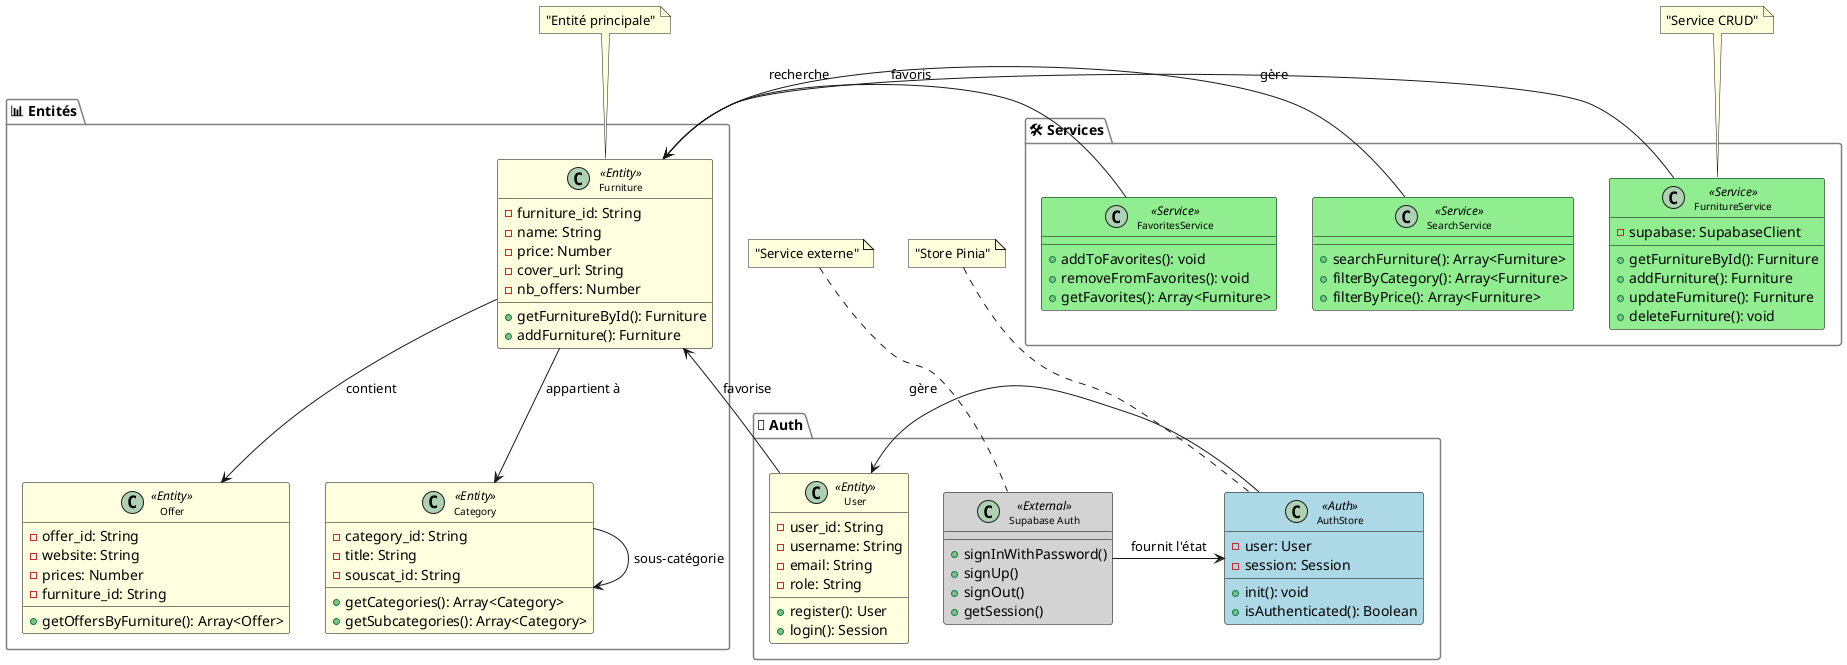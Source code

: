 @startuml Diagramme de Classes Horizontal - Meubly

!define RECTANGLE class

' === STYLES ===
skinparam class {
    BackgroundColor<<Auth>> LightBlue
    BackgroundColor<<Service>> LightGreen
    BackgroundColor<<Entity>> LightYellow
    BackgroundColor<<External>> LightGray
    BorderColor Black
    FontColor Black
    FontSize 10
}

skinparam package {
    BackgroundColor White
    BorderColor Gray
}

' === DISPOSITION HORIZONTALE ===
' Colonne 1: Authentification
package "🔐 Auth" {
    RECTANGLE "Supabase Auth" as SupabaseAuth <<External>> {
        + signInWithPassword()
        + signUp()
        + signOut()
        + getSession()
    }

    RECTANGLE AuthStore <<Auth>> {
        - user: User
        - session: Session
        + init(): void
        + isAuthenticated(): Boolean
    }

    RECTANGLE User <<Entity>> {
        - user_id: String
        - username: String
        - email: String
        - role: String
        + register(): User
        + login(): Session
    }
}

' Colonne 2: Services
package "🛠️ Services" {
    RECTANGLE FurnitureService <<Service>> {
        - supabase: SupabaseClient
        + getFurnitureById(): Furniture
        + addFurniture(): Furniture
        + updateFurniture(): Furniture
        + deleteFurniture(): void
    }

    RECTANGLE SearchService <<Service>> {
        + searchFurniture(): Array<Furniture>
        + filterByCategory(): Array<Furniture>
        + filterByPrice(): Array<Furniture>
    }

    RECTANGLE FavoritesService <<Service>> {
        + addToFavorites(): void
        + removeFromFavorites(): void
        + getFavorites(): Array<Furniture>
    }
}

' Colonne 3: Entités principales
package "📊 Entités" {
    RECTANGLE Furniture <<Entity>> {
        - furniture_id: String
        - name: String
        - price: Number
        - cover_url: String
        - nb_offers: Number
        + getFurnitureById(): Furniture
        + addFurniture(): Furniture
    }

    RECTANGLE Offer <<Entity>> {
        - offer_id: String
        - website: String
        - prices: Number
        - furniture_id: String
        + getOffersByFurniture(): Array<Offer>
    }

    RECTANGLE Category <<Entity>> {
        - category_id: String
        - title: String
        - souscat_id: String
        + getCategories(): Array<Category>
        + getSubcategories(): Array<Category>
    }
}

' === RELATIONS OPTIMISÉES ===
' Flux d'authentification
SupabaseAuth -right-> AuthStore : "fournit l'état"
AuthStore -right-> User : "gère"

' Services vers entités
FurnitureService -right-> Furniture : "gère"
SearchService -right-> Furniture : "recherche"
FavoritesService -right-> Furniture : "favoris"

' Relations entre entités
Furniture -down-> Offer : "contient"
Furniture -down-> Category : "appartient à"
Category -right-> Category : "sous-catégorie"
User -up-> Furniture : "favorise"

' === NOTES COMPACTES ===
note top of SupabaseAuth : "Service externe"
note top of AuthStore : "Store Pinia"
note top of Furniture : "Entité principale"
note top of FurnitureService : "Service CRUD"

@enduml 